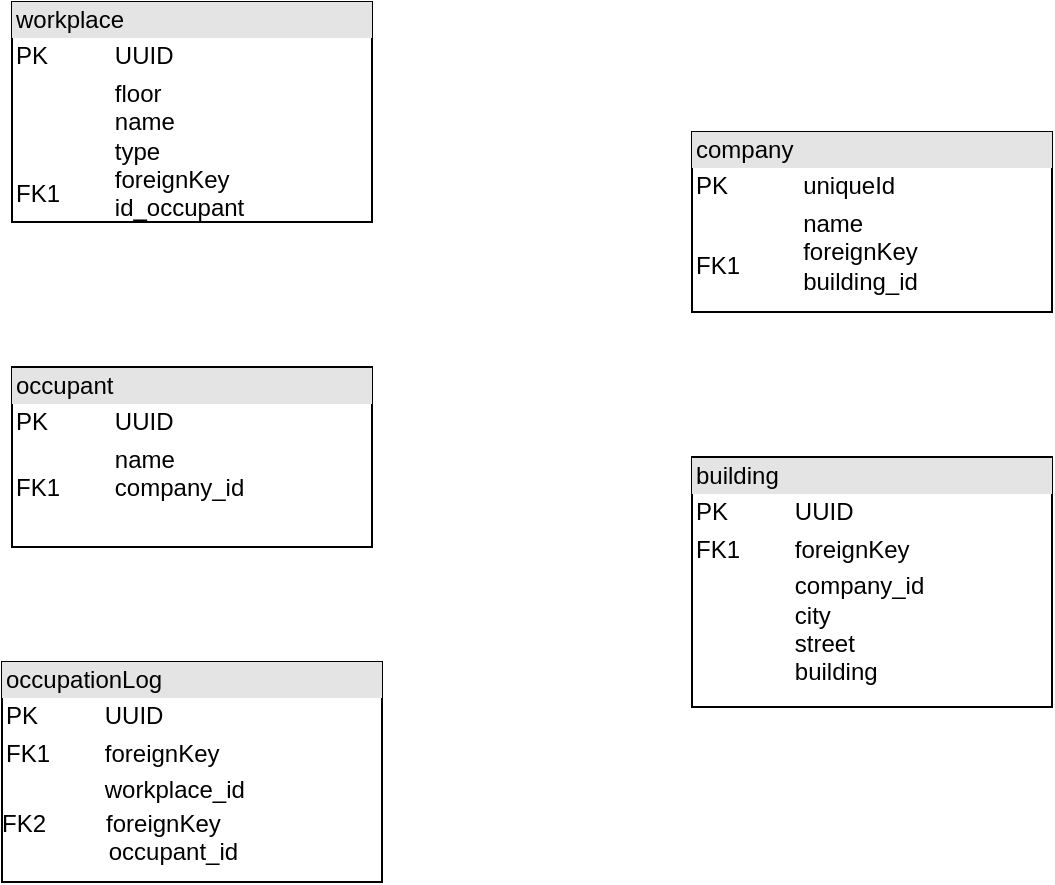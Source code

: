 <mxfile version="11.2.1" type="github" pages="1"><diagram name="Page-1" id="efa7a0a1-bf9b-a30e-e6df-94a7791c09e9"><mxGraphModel dx="1422" dy="796" grid="1" gridSize="10" guides="1" tooltips="1" connect="1" arrows="1" fold="1" page="1" pageScale="1" pageWidth="826" pageHeight="1169" background="#ffffff" math="0" shadow="0"><root><mxCell id="0"/><mxCell id="1" parent="0"/><mxCell id="v-_aELSgrAsVjUk6E0nn-114" value="&lt;div style=&quot;box-sizing: border-box ; width: 100% ; background: #e4e4e4 ; padding: 2px&quot;&gt;workplace&lt;/div&gt;&lt;table style=&quot;width: 100% ; font-size: 1em&quot; cellpadding=&quot;2&quot; cellspacing=&quot;0&quot;&gt;&lt;tbody&gt;&lt;tr&gt;&lt;td&gt;PK&lt;/td&gt;&lt;td&gt;UUID&lt;/td&gt;&lt;/tr&gt;&lt;tr&gt;&lt;td&gt;&lt;br&gt;&lt;br&gt;&lt;br&gt;FK1&lt;/td&gt;&lt;td&gt;floor&lt;br&gt;name&lt;br&gt;type&lt;br&gt;foreignKey&lt;br&gt;id_occupant&lt;/td&gt;&lt;/tr&gt;&lt;/tbody&gt;&lt;/table&gt;" style="verticalAlign=top;align=left;overflow=fill;html=1;" vertex="1" parent="1"><mxGeometry x="120" y="70" width="180" height="110" as="geometry"/></mxCell><mxCell id="v-_aELSgrAsVjUk6E0nn-116" value="&lt;div style=&quot;box-sizing: border-box ; width: 100% ; background: #e4e4e4 ; padding: 2px&quot;&gt;occupationLog&lt;/div&gt;&lt;table style=&quot;width: 100% ; font-size: 1em&quot; cellpadding=&quot;2&quot; cellspacing=&quot;0&quot;&gt;&lt;tbody&gt;&lt;tr&gt;&lt;td&gt;PK&lt;/td&gt;&lt;td&gt;UUID&lt;/td&gt;&lt;/tr&gt;&lt;tr&gt;&lt;td&gt;FK1&lt;/td&gt;&lt;td&gt;foreignKey&lt;/td&gt;&lt;/tr&gt;&lt;tr&gt;&lt;td&gt;&lt;/td&gt;&lt;td&gt;workplace_id&lt;br&gt;&lt;/td&gt;&lt;/tr&gt;&lt;/tbody&gt;&lt;/table&gt;FK2&amp;nbsp; &amp;nbsp; &amp;nbsp; &amp;nbsp; &amp;nbsp;foreignKey&lt;br&gt;&amp;nbsp; &amp;nbsp; &amp;nbsp; &amp;nbsp; &amp;nbsp; &amp;nbsp; &amp;nbsp; &amp;nbsp; occupant_id" style="verticalAlign=top;align=left;overflow=fill;html=1;" vertex="1" parent="1"><mxGeometry x="115" y="400" width="190" height="110" as="geometry"/></mxCell><mxCell id="v-_aELSgrAsVjUk6E0nn-117" value="&lt;div style=&quot;box-sizing: border-box ; width: 100% ; background: #e4e4e4 ; padding: 2px&quot;&gt;company&lt;/div&gt;&lt;table style=&quot;width: 100% ; font-size: 1em&quot; cellpadding=&quot;2&quot; cellspacing=&quot;0&quot;&gt;&lt;tbody&gt;&lt;tr&gt;&lt;td&gt;PK&lt;/td&gt;&lt;td&gt;uniqueId&lt;/td&gt;&lt;/tr&gt;&lt;tr&gt;&lt;td&gt;&lt;br&gt;FK1&lt;/td&gt;&lt;td&gt;name&lt;br&gt;foreignKey&lt;br&gt;building_id&lt;/td&gt;&lt;/tr&gt;&lt;/tbody&gt;&lt;/table&gt;" style="verticalAlign=top;align=left;overflow=fill;html=1;" vertex="1" parent="1"><mxGeometry x="460" y="135" width="180" height="90" as="geometry"/></mxCell><mxCell id="v-_aELSgrAsVjUk6E0nn-118" value="&lt;div style=&quot;box-sizing: border-box ; width: 100% ; background: #e4e4e4 ; padding: 2px&quot;&gt;occupant&lt;/div&gt;&lt;table style=&quot;width: 100% ; font-size: 1em&quot; cellpadding=&quot;2&quot; cellspacing=&quot;0&quot;&gt;&lt;tbody&gt;&lt;tr&gt;&lt;td&gt;PK&lt;/td&gt;&lt;td&gt;UUID&lt;/td&gt;&lt;/tr&gt;&lt;tr&gt;&lt;td&gt;&lt;br&gt;FK1&lt;/td&gt;&lt;td&gt;name&lt;br&gt;company_id&lt;br&gt;&lt;/td&gt;&lt;/tr&gt;&lt;/tbody&gt;&lt;/table&gt;" style="verticalAlign=top;align=left;overflow=fill;html=1;" vertex="1" parent="1"><mxGeometry x="120" y="252.5" width="180" height="90" as="geometry"/></mxCell><mxCell id="v-_aELSgrAsVjUk6E0nn-119" value="&lt;div style=&quot;box-sizing: border-box ; width: 100% ; background: #e4e4e4 ; padding: 2px&quot;&gt;building&lt;/div&gt;&lt;table style=&quot;width: 100% ; font-size: 1em&quot; cellpadding=&quot;2&quot; cellspacing=&quot;0&quot;&gt;&lt;tbody&gt;&lt;tr&gt;&lt;td&gt;PK&lt;/td&gt;&lt;td&gt;UUID&lt;/td&gt;&lt;/tr&gt;&lt;tr&gt;&lt;td&gt;FK1&lt;/td&gt;&lt;td&gt;foreignKey&lt;/td&gt;&lt;/tr&gt;&lt;tr&gt;&lt;td&gt;&lt;br&gt;&lt;br&gt;&lt;/td&gt;&lt;td&gt;company_id&lt;br&gt;city&lt;br&gt;street&lt;br&gt;building&lt;/td&gt;&lt;/tr&gt;&lt;/tbody&gt;&lt;/table&gt;" style="verticalAlign=top;align=left;overflow=fill;html=1;" vertex="1" parent="1"><mxGeometry x="460" y="297.5" width="180" height="125" as="geometry"/></mxCell></root></mxGraphModel></diagram></mxfile>